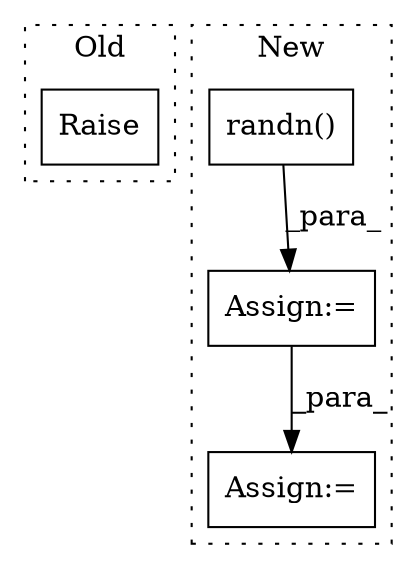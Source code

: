digraph G {
subgraph cluster0 {
1 [label="Raise" a="91" s="182" l="6" shape="box"];
label = "Old";
style="dotted";
}
subgraph cluster1 {
2 [label="randn()" a="75" s="389,410" l="12,1" shape="box"];
3 [label="Assign:=" a="68" s="492" l="3" shape="box"];
4 [label="Assign:=" a="68" s="386" l="3" shape="box"];
label = "New";
style="dotted";
}
2 -> 4 [label="_para_"];
4 -> 3 [label="_para_"];
}